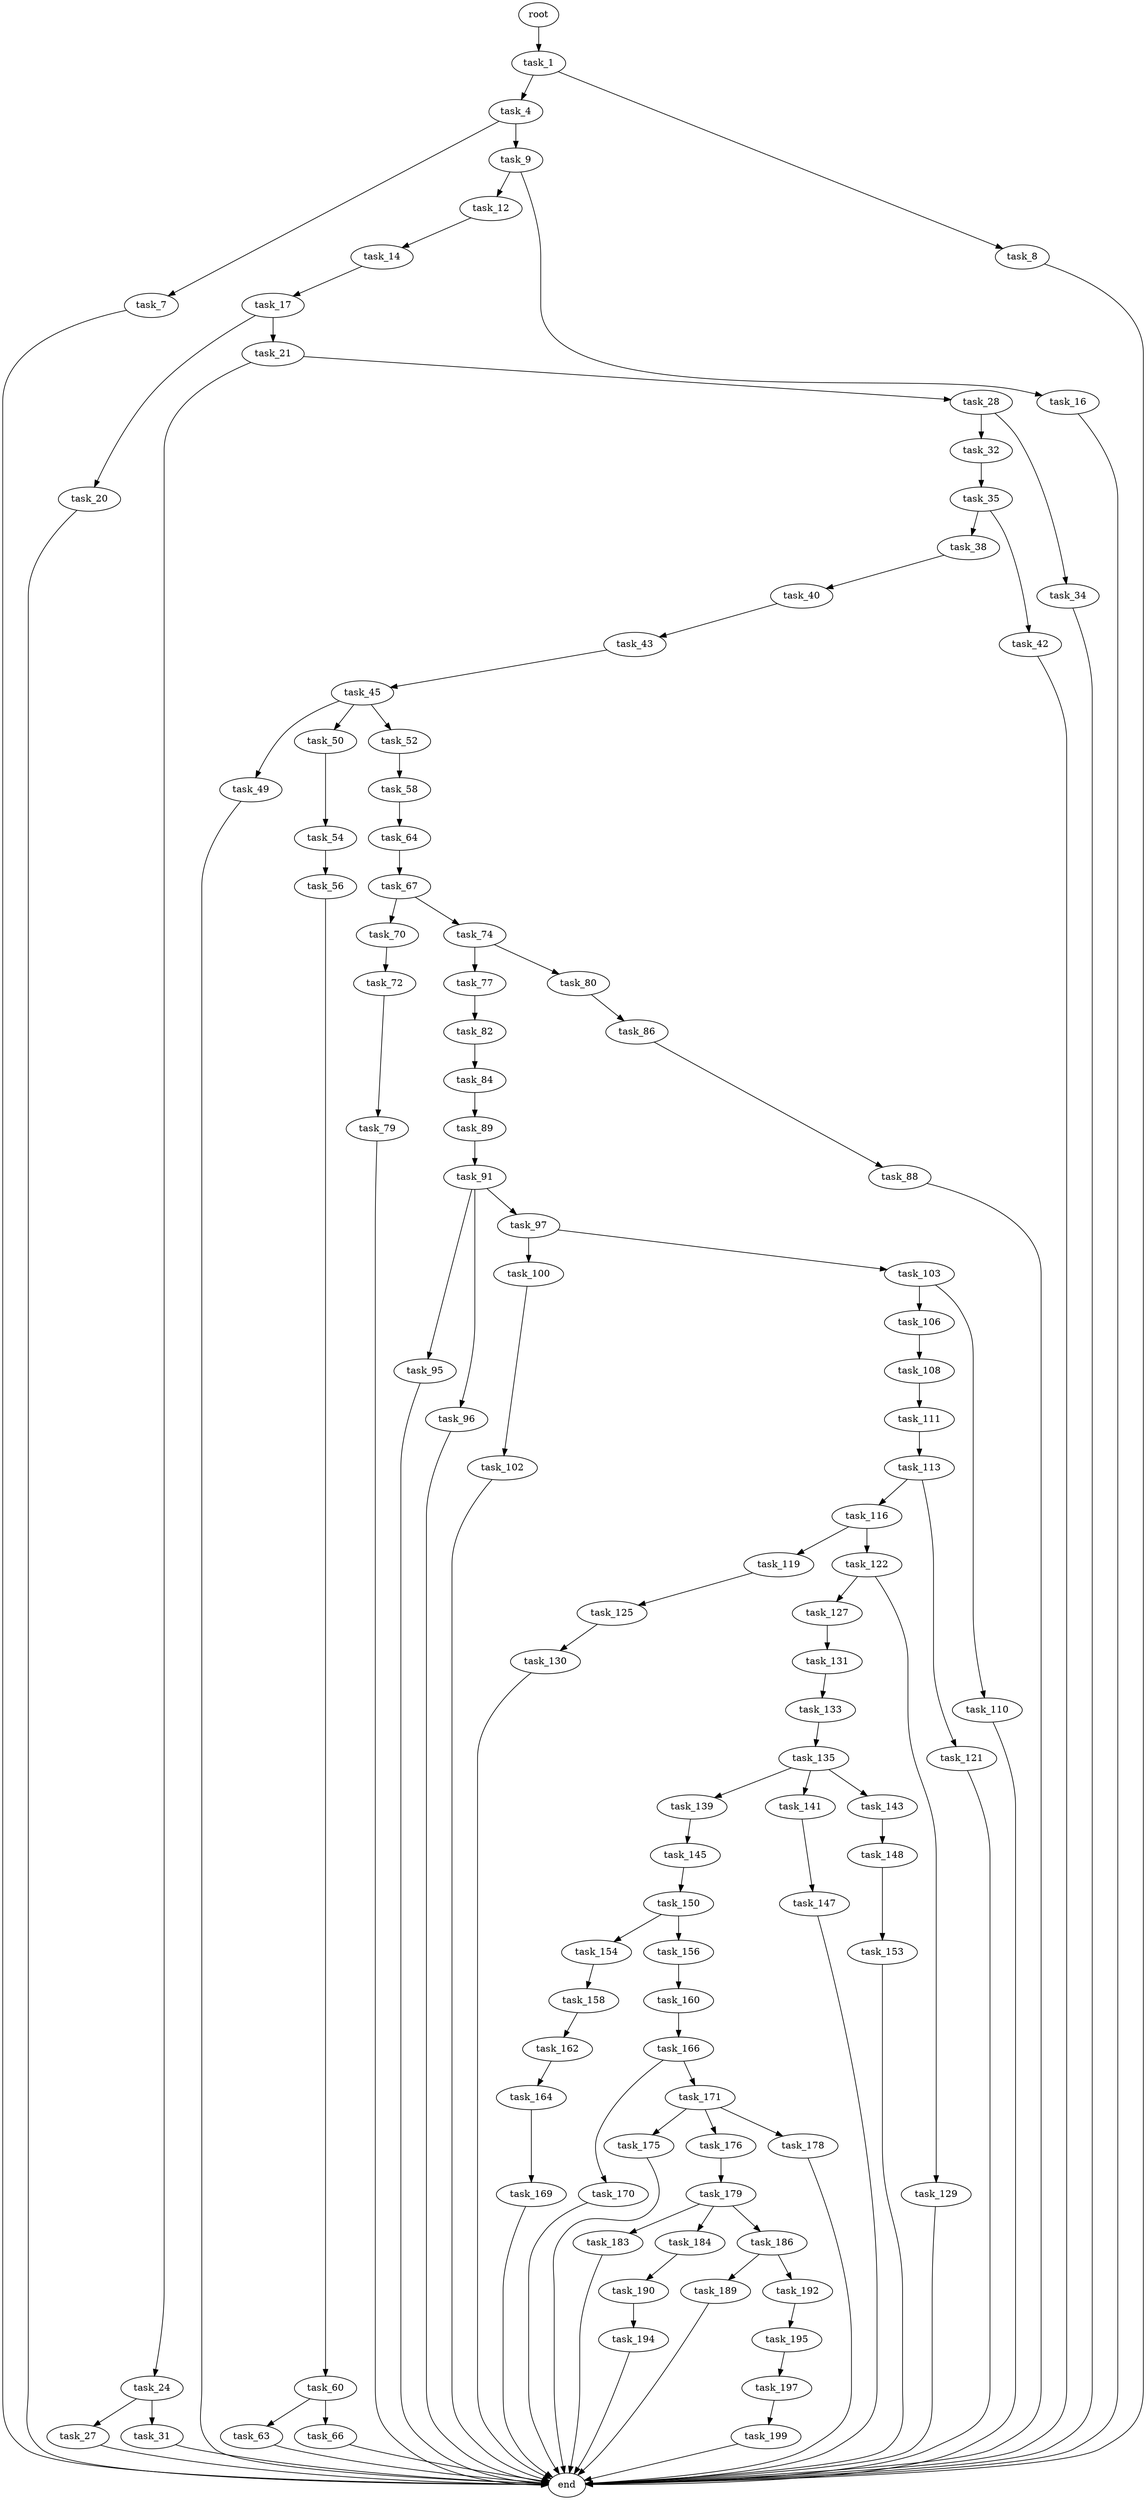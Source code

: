 digraph G {
  root [size="0.000000"];
  task_1 [size="4572353549.000000"];
  task_4 [size="33041399629.000000"];
  task_7 [size="791828854050.000000"];
  task_8 [size="33297910760.000000"];
  task_9 [size="553418231536.000000"];
  task_12 [size="33435139745.000000"];
  task_14 [size="134217728000.000000"];
  task_16 [size="68719476736.000000"];
  task_17 [size="194276306211.000000"];
  task_20 [size="89772271888.000000"];
  task_21 [size="8388475467.000000"];
  task_24 [size="1073741824000.000000"];
  task_27 [size="20266579050.000000"];
  task_28 [size="20548528656.000000"];
  task_31 [size="1073741824000.000000"];
  task_32 [size="549755813888.000000"];
  task_34 [size="68719476736.000000"];
  task_35 [size="3556400146.000000"];
  task_38 [size="782757789696.000000"];
  task_40 [size="134217728000.000000"];
  task_42 [size="368293445632.000000"];
  task_43 [size="1602981020.000000"];
  task_45 [size="1683929481.000000"];
  task_49 [size="605531960441.000000"];
  task_50 [size="23542218337.000000"];
  task_52 [size="86364969463.000000"];
  task_54 [size="20383147608.000000"];
  task_56 [size="45082267671.000000"];
  task_58 [size="231928233984.000000"];
  task_60 [size="368293445632.000000"];
  task_63 [size="8589934592.000000"];
  task_64 [size="440475930650.000000"];
  task_66 [size="28991029248.000000"];
  task_67 [size="549755813888.000000"];
  task_70 [size="5777794340.000000"];
  task_72 [size="18155710855.000000"];
  task_74 [size="68719476736.000000"];
  task_77 [size="34276438238.000000"];
  task_79 [size="782757789696.000000"];
  task_80 [size="187367799617.000000"];
  task_82 [size="231928233984.000000"];
  task_84 [size="873775433341.000000"];
  task_86 [size="12465032659.000000"];
  task_88 [size="2948936933.000000"];
  task_89 [size="4658804483.000000"];
  task_91 [size="85674308278.000000"];
  task_95 [size="13327370577.000000"];
  task_96 [size="2570715276.000000"];
  task_97 [size="6764595561.000000"];
  task_100 [size="2632319176.000000"];
  task_102 [size="782757789696.000000"];
  task_103 [size="191738287209.000000"];
  task_106 [size="47289480120.000000"];
  task_108 [size="364458992734.000000"];
  task_110 [size="1067289935124.000000"];
  task_111 [size="2699380783.000000"];
  task_113 [size="1212391006.000000"];
  task_116 [size="44495613757.000000"];
  task_119 [size="1596625217.000000"];
  task_121 [size="28991029248.000000"];
  task_122 [size="158536510756.000000"];
  task_125 [size="782757789696.000000"];
  task_127 [size="17533665192.000000"];
  task_129 [size="35150654523.000000"];
  task_130 [size="276793782388.000000"];
  task_131 [size="703091720859.000000"];
  task_133 [size="1073741824000.000000"];
  task_135 [size="36933639551.000000"];
  task_139 [size="549755813888.000000"];
  task_141 [size="134217728000.000000"];
  task_143 [size="193807337737.000000"];
  task_145 [size="134217728000.000000"];
  task_147 [size="28991029248.000000"];
  task_148 [size="33035840247.000000"];
  task_150 [size="833559174680.000000"];
  task_153 [size="25655034411.000000"];
  task_154 [size="1073741824000.000000"];
  task_156 [size="134217728000.000000"];
  task_158 [size="28991029248.000000"];
  task_160 [size="2099475979.000000"];
  task_162 [size="169218691663.000000"];
  task_164 [size="22906475289.000000"];
  task_166 [size="15558279064.000000"];
  task_169 [size="368293445632.000000"];
  task_170 [size="6508936703.000000"];
  task_171 [size="549755813888.000000"];
  task_175 [size="1073741824000.000000"];
  task_176 [size="40140512917.000000"];
  task_178 [size="508533393383.000000"];
  task_179 [size="24128897215.000000"];
  task_183 [size="1073741824000.000000"];
  task_184 [size="549755813888.000000"];
  task_186 [size="66432719482.000000"];
  task_189 [size="1073741824000.000000"];
  task_190 [size="275826972.000000"];
  task_192 [size="7198292681.000000"];
  task_194 [size="1195086163.000000"];
  task_195 [size="56410903584.000000"];
  task_197 [size="134217728000.000000"];
  task_199 [size="394307824544.000000"];
  end [size="0.000000"];

  root -> task_1 [size="1.000000"];
  task_1 -> task_4 [size="411041792.000000"];
  task_1 -> task_8 [size="411041792.000000"];
  task_4 -> task_7 [size="679477248.000000"];
  task_4 -> task_9 [size="679477248.000000"];
  task_7 -> end [size="1.000000"];
  task_8 -> end [size="1.000000"];
  task_9 -> task_12 [size="838860800.000000"];
  task_9 -> task_16 [size="838860800.000000"];
  task_12 -> task_14 [size="33554432.000000"];
  task_14 -> task_17 [size="209715200.000000"];
  task_16 -> end [size="1.000000"];
  task_17 -> task_20 [size="134217728.000000"];
  task_17 -> task_21 [size="134217728.000000"];
  task_20 -> end [size="1.000000"];
  task_21 -> task_24 [size="301989888.000000"];
  task_21 -> task_28 [size="301989888.000000"];
  task_24 -> task_27 [size="838860800.000000"];
  task_24 -> task_31 [size="838860800.000000"];
  task_27 -> end [size="1.000000"];
  task_28 -> task_32 [size="411041792.000000"];
  task_28 -> task_34 [size="411041792.000000"];
  task_31 -> end [size="1.000000"];
  task_32 -> task_35 [size="536870912.000000"];
  task_34 -> end [size="1.000000"];
  task_35 -> task_38 [size="134217728.000000"];
  task_35 -> task_42 [size="134217728.000000"];
  task_38 -> task_40 [size="679477248.000000"];
  task_40 -> task_43 [size="209715200.000000"];
  task_42 -> end [size="1.000000"];
  task_43 -> task_45 [size="33554432.000000"];
  task_45 -> task_49 [size="33554432.000000"];
  task_45 -> task_50 [size="33554432.000000"];
  task_45 -> task_52 [size="33554432.000000"];
  task_49 -> end [size="1.000000"];
  task_50 -> task_54 [size="411041792.000000"];
  task_52 -> task_58 [size="75497472.000000"];
  task_54 -> task_56 [size="411041792.000000"];
  task_56 -> task_60 [size="838860800.000000"];
  task_58 -> task_64 [size="301989888.000000"];
  task_60 -> task_63 [size="411041792.000000"];
  task_60 -> task_66 [size="411041792.000000"];
  task_63 -> end [size="1.000000"];
  task_64 -> task_67 [size="838860800.000000"];
  task_66 -> end [size="1.000000"];
  task_67 -> task_70 [size="536870912.000000"];
  task_67 -> task_74 [size="536870912.000000"];
  task_70 -> task_72 [size="209715200.000000"];
  task_72 -> task_79 [size="33554432.000000"];
  task_74 -> task_77 [size="134217728.000000"];
  task_74 -> task_80 [size="134217728.000000"];
  task_77 -> task_82 [size="838860800.000000"];
  task_79 -> end [size="1.000000"];
  task_80 -> task_86 [size="301989888.000000"];
  task_82 -> task_84 [size="301989888.000000"];
  task_84 -> task_89 [size="838860800.000000"];
  task_86 -> task_88 [size="301989888.000000"];
  task_88 -> end [size="1.000000"];
  task_89 -> task_91 [size="301989888.000000"];
  task_91 -> task_95 [size="75497472.000000"];
  task_91 -> task_96 [size="75497472.000000"];
  task_91 -> task_97 [size="75497472.000000"];
  task_95 -> end [size="1.000000"];
  task_96 -> end [size="1.000000"];
  task_97 -> task_100 [size="301989888.000000"];
  task_97 -> task_103 [size="301989888.000000"];
  task_100 -> task_102 [size="134217728.000000"];
  task_102 -> end [size="1.000000"];
  task_103 -> task_106 [size="679477248.000000"];
  task_103 -> task_110 [size="679477248.000000"];
  task_106 -> task_108 [size="838860800.000000"];
  task_108 -> task_111 [size="679477248.000000"];
  task_110 -> end [size="1.000000"];
  task_111 -> task_113 [size="75497472.000000"];
  task_113 -> task_116 [size="33554432.000000"];
  task_113 -> task_121 [size="33554432.000000"];
  task_116 -> task_119 [size="33554432.000000"];
  task_116 -> task_122 [size="33554432.000000"];
  task_119 -> task_125 [size="33554432.000000"];
  task_121 -> end [size="1.000000"];
  task_122 -> task_127 [size="134217728.000000"];
  task_122 -> task_129 [size="134217728.000000"];
  task_125 -> task_130 [size="679477248.000000"];
  task_127 -> task_131 [size="838860800.000000"];
  task_129 -> end [size="1.000000"];
  task_130 -> end [size="1.000000"];
  task_131 -> task_133 [size="536870912.000000"];
  task_133 -> task_135 [size="838860800.000000"];
  task_135 -> task_139 [size="33554432.000000"];
  task_135 -> task_141 [size="33554432.000000"];
  task_135 -> task_143 [size="33554432.000000"];
  task_139 -> task_145 [size="536870912.000000"];
  task_141 -> task_147 [size="209715200.000000"];
  task_143 -> task_148 [size="301989888.000000"];
  task_145 -> task_150 [size="209715200.000000"];
  task_147 -> end [size="1.000000"];
  task_148 -> task_153 [size="33554432.000000"];
  task_150 -> task_154 [size="536870912.000000"];
  task_150 -> task_156 [size="536870912.000000"];
  task_153 -> end [size="1.000000"];
  task_154 -> task_158 [size="838860800.000000"];
  task_156 -> task_160 [size="209715200.000000"];
  task_158 -> task_162 [size="75497472.000000"];
  task_160 -> task_166 [size="33554432.000000"];
  task_162 -> task_164 [size="536870912.000000"];
  task_164 -> task_169 [size="838860800.000000"];
  task_166 -> task_170 [size="536870912.000000"];
  task_166 -> task_171 [size="536870912.000000"];
  task_169 -> end [size="1.000000"];
  task_170 -> end [size="1.000000"];
  task_171 -> task_175 [size="536870912.000000"];
  task_171 -> task_176 [size="536870912.000000"];
  task_171 -> task_178 [size="536870912.000000"];
  task_175 -> end [size="1.000000"];
  task_176 -> task_179 [size="679477248.000000"];
  task_178 -> end [size="1.000000"];
  task_179 -> task_183 [size="411041792.000000"];
  task_179 -> task_184 [size="411041792.000000"];
  task_179 -> task_186 [size="411041792.000000"];
  task_183 -> end [size="1.000000"];
  task_184 -> task_190 [size="536870912.000000"];
  task_186 -> task_189 [size="75497472.000000"];
  task_186 -> task_192 [size="75497472.000000"];
  task_189 -> end [size="1.000000"];
  task_190 -> task_194 [size="33554432.000000"];
  task_192 -> task_195 [size="838860800.000000"];
  task_194 -> end [size="1.000000"];
  task_195 -> task_197 [size="209715200.000000"];
  task_197 -> task_199 [size="209715200.000000"];
  task_199 -> end [size="1.000000"];
}
